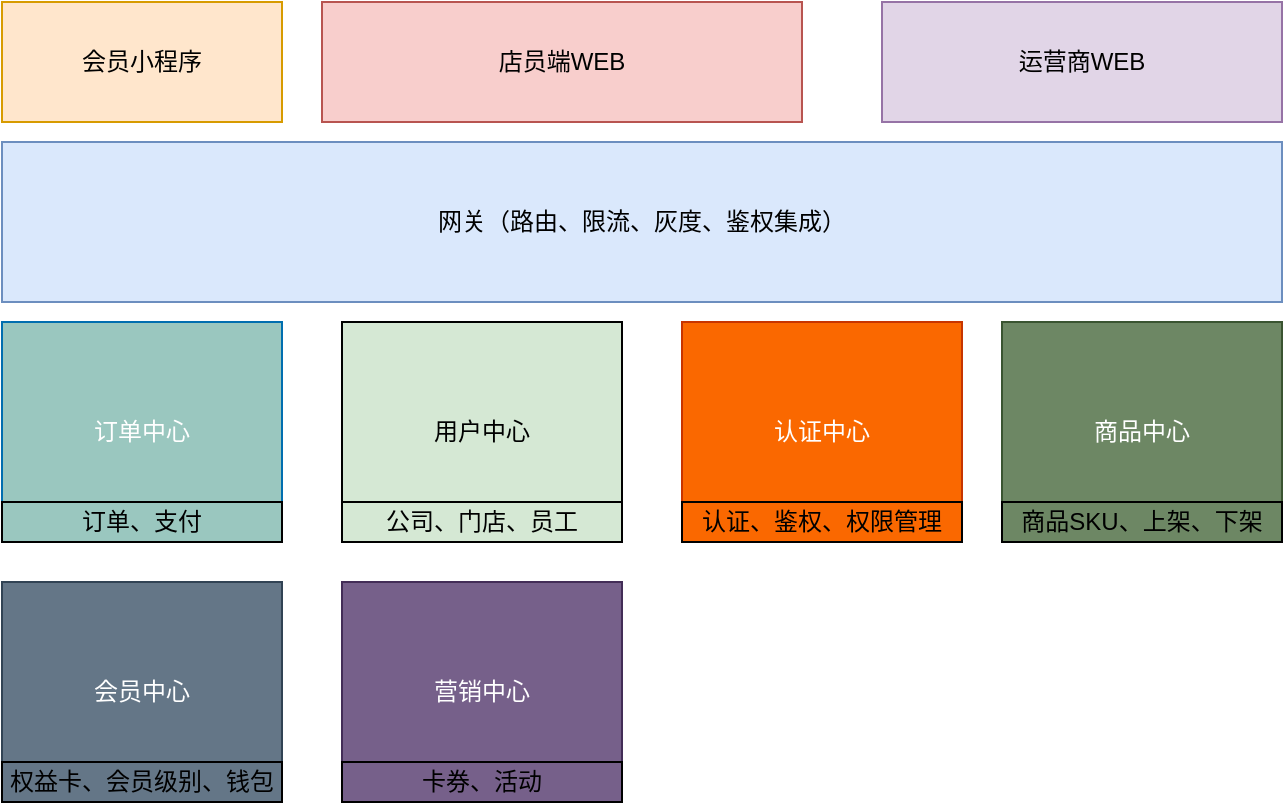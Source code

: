 <mxfile version="13.2.1" type="github">
  <diagram id="s2SYgq11OWQNhYOBwH3P" name="Page-1">
    <mxGraphModel dx="1360" dy="802" grid="1" gridSize="10" guides="1" tooltips="1" connect="1" arrows="1" fold="1" page="1" pageScale="1" pageWidth="827" pageHeight="1169" math="0" shadow="0">
      <root>
        <mxCell id="0" />
        <mxCell id="1" parent="0" />
        <mxCell id="_U7QHXg-yMUHjmqAdrOl-1" value="网关（路由、限流、灰度、鉴权集成）" style="rounded=0;whiteSpace=wrap;html=1;fillColor=#dae8fc;strokeColor=#6c8ebf;" vertex="1" parent="1">
          <mxGeometry x="80" y="150" width="640" height="80" as="geometry" />
        </mxCell>
        <mxCell id="_U7QHXg-yMUHjmqAdrOl-2" value="会员小程序" style="rounded=0;whiteSpace=wrap;html=1;fillColor=#ffe6cc;strokeColor=#d79b00;" vertex="1" parent="1">
          <mxGeometry x="80" y="80" width="140" height="60" as="geometry" />
        </mxCell>
        <mxCell id="_U7QHXg-yMUHjmqAdrOl-3" value="店员端WEB" style="rounded=0;whiteSpace=wrap;html=1;fillColor=#f8cecc;strokeColor=#b85450;" vertex="1" parent="1">
          <mxGeometry x="240" y="80" width="240" height="60" as="geometry" />
        </mxCell>
        <mxCell id="_U7QHXg-yMUHjmqAdrOl-4" value="运营商WEB" style="rounded=0;whiteSpace=wrap;html=1;fillColor=#e1d5e7;strokeColor=#9673a6;" vertex="1" parent="1">
          <mxGeometry x="520" y="80" width="200" height="60" as="geometry" />
        </mxCell>
        <mxCell id="_U7QHXg-yMUHjmqAdrOl-5" value="订单中心" style="rounded=0;whiteSpace=wrap;html=1;fillColor=#9AC7BF;strokeColor=#006EAF;fontColor=#ffffff;" vertex="1" parent="1">
          <mxGeometry x="80" y="240" width="140" height="110" as="geometry" />
        </mxCell>
        <mxCell id="_U7QHXg-yMUHjmqAdrOl-6" value="订单、支付" style="text;html=1;strokeColor=#000000;fillColor=none;align=center;verticalAlign=middle;whiteSpace=wrap;rounded=0;" vertex="1" parent="1">
          <mxGeometry x="80" y="330" width="140" height="20" as="geometry" />
        </mxCell>
        <mxCell id="_U7QHXg-yMUHjmqAdrOl-7" value="用户中心&lt;span style=&quot;color: rgba(0 , 0 , 0 , 0) ; font-family: monospace ; font-size: 0px&quot;&gt;%3CmxGraphModel%3E%3Croot%3E%3CmxCell%20id%3D%220%22%2F%3E%3CmxCell%20id%3D%221%22%20parent%3D%220%22%2F%3E%3CmxCell%20id%3D%222%22%20value%3D%22%E8%AE%A2%E5%8D%95%E4%B8%AD%E5%BF%83%22%20style%3D%22rounded%3D0%3BwhiteSpace%3Dwrap%3Bhtml%3D1%3B%22%20vertex%3D%221%22%20parent%3D%221%22%3E%3CmxGeometry%20x%3D%2280%22%20y%3D%22240%22%20width%3D%22140%22%20height%3D%22110%22%20as%3D%22geometry%22%2F%3E%3C%2FmxCell%3E%3CmxCell%20id%3D%223%22%20value%3D%22%E8%AE%A2%E5%8D%95%E3%80%81%E6%94%AF%E4%BB%98%22%20style%3D%22text%3Bhtml%3D1%3BstrokeColor%3D%23000000%3BfillColor%3Dnone%3Balign%3Dcenter%3BverticalAlign%3Dmiddle%3BwhiteSpace%3Dwrap%3Brounded%3D0%3B%22%20vertex%3D%221%22%20parent%3D%221%22%3E%3CmxGeometry%20x%3D%2280%22%20y%3D%22330%22%20width%3D%22140%22%20height%3D%2220%22%20as%3D%22geometry%22%2F%3E%3C%2FmxCell%3E%3C%2Froot%3E%3C%2FmxGraphModel%3E&lt;/span&gt;" style="rounded=0;whiteSpace=wrap;html=1;fillColor=#D5E8D4;" vertex="1" parent="1">
          <mxGeometry x="250" y="240" width="140" height="110" as="geometry" />
        </mxCell>
        <mxCell id="_U7QHXg-yMUHjmqAdrOl-8" value="公司、门店、员工" style="text;html=1;strokeColor=#000000;fillColor=none;align=center;verticalAlign=middle;whiteSpace=wrap;rounded=0;" vertex="1" parent="1">
          <mxGeometry x="250" y="330" width="140" height="20" as="geometry" />
        </mxCell>
        <mxCell id="_U7QHXg-yMUHjmqAdrOl-9" value="认证中心" style="rounded=0;whiteSpace=wrap;html=1;fillColor=#fa6800;strokeColor=#C73500;fontColor=#ffffff;" vertex="1" parent="1">
          <mxGeometry x="420" y="240" width="140" height="110" as="geometry" />
        </mxCell>
        <mxCell id="_U7QHXg-yMUHjmqAdrOl-10" value="认证、鉴权、权限管理" style="text;html=1;strokeColor=#000000;fillColor=none;align=center;verticalAlign=middle;whiteSpace=wrap;rounded=0;" vertex="1" parent="1">
          <mxGeometry x="420" y="330" width="140" height="20" as="geometry" />
        </mxCell>
        <mxCell id="_U7QHXg-yMUHjmqAdrOl-11" value="商品中心" style="rounded=0;whiteSpace=wrap;html=1;fillColor=#6d8764;strokeColor=#3A5431;fontColor=#ffffff;" vertex="1" parent="1">
          <mxGeometry x="580" y="240" width="140" height="110" as="geometry" />
        </mxCell>
        <mxCell id="_U7QHXg-yMUHjmqAdrOl-12" value="商品SKU、上架、下架" style="text;html=1;strokeColor=#000000;fillColor=none;align=center;verticalAlign=middle;whiteSpace=wrap;rounded=0;" vertex="1" parent="1">
          <mxGeometry x="580" y="330" width="140" height="20" as="geometry" />
        </mxCell>
        <mxCell id="_U7QHXg-yMUHjmqAdrOl-14" value="会员中心" style="rounded=0;whiteSpace=wrap;html=1;fillColor=#647687;strokeColor=#314354;fontColor=#ffffff;" vertex="1" parent="1">
          <mxGeometry x="80" y="370" width="140" height="110" as="geometry" />
        </mxCell>
        <mxCell id="_U7QHXg-yMUHjmqAdrOl-15" value="权益卡、会员级别、钱包" style="text;html=1;strokeColor=#000000;fillColor=none;align=center;verticalAlign=middle;whiteSpace=wrap;rounded=0;" vertex="1" parent="1">
          <mxGeometry x="80" y="460" width="140" height="20" as="geometry" />
        </mxCell>
        <mxCell id="_U7QHXg-yMUHjmqAdrOl-16" value="营销中心" style="rounded=0;whiteSpace=wrap;html=1;fillColor=#76608a;strokeColor=#432D57;fontColor=#ffffff;" vertex="1" parent="1">
          <mxGeometry x="250" y="370" width="140" height="110" as="geometry" />
        </mxCell>
        <mxCell id="_U7QHXg-yMUHjmqAdrOl-17" value="卡券、活动" style="text;html=1;strokeColor=#000000;fillColor=none;align=center;verticalAlign=middle;whiteSpace=wrap;rounded=0;" vertex="1" parent="1">
          <mxGeometry x="250" y="460" width="140" height="20" as="geometry" />
        </mxCell>
      </root>
    </mxGraphModel>
  </diagram>
</mxfile>
